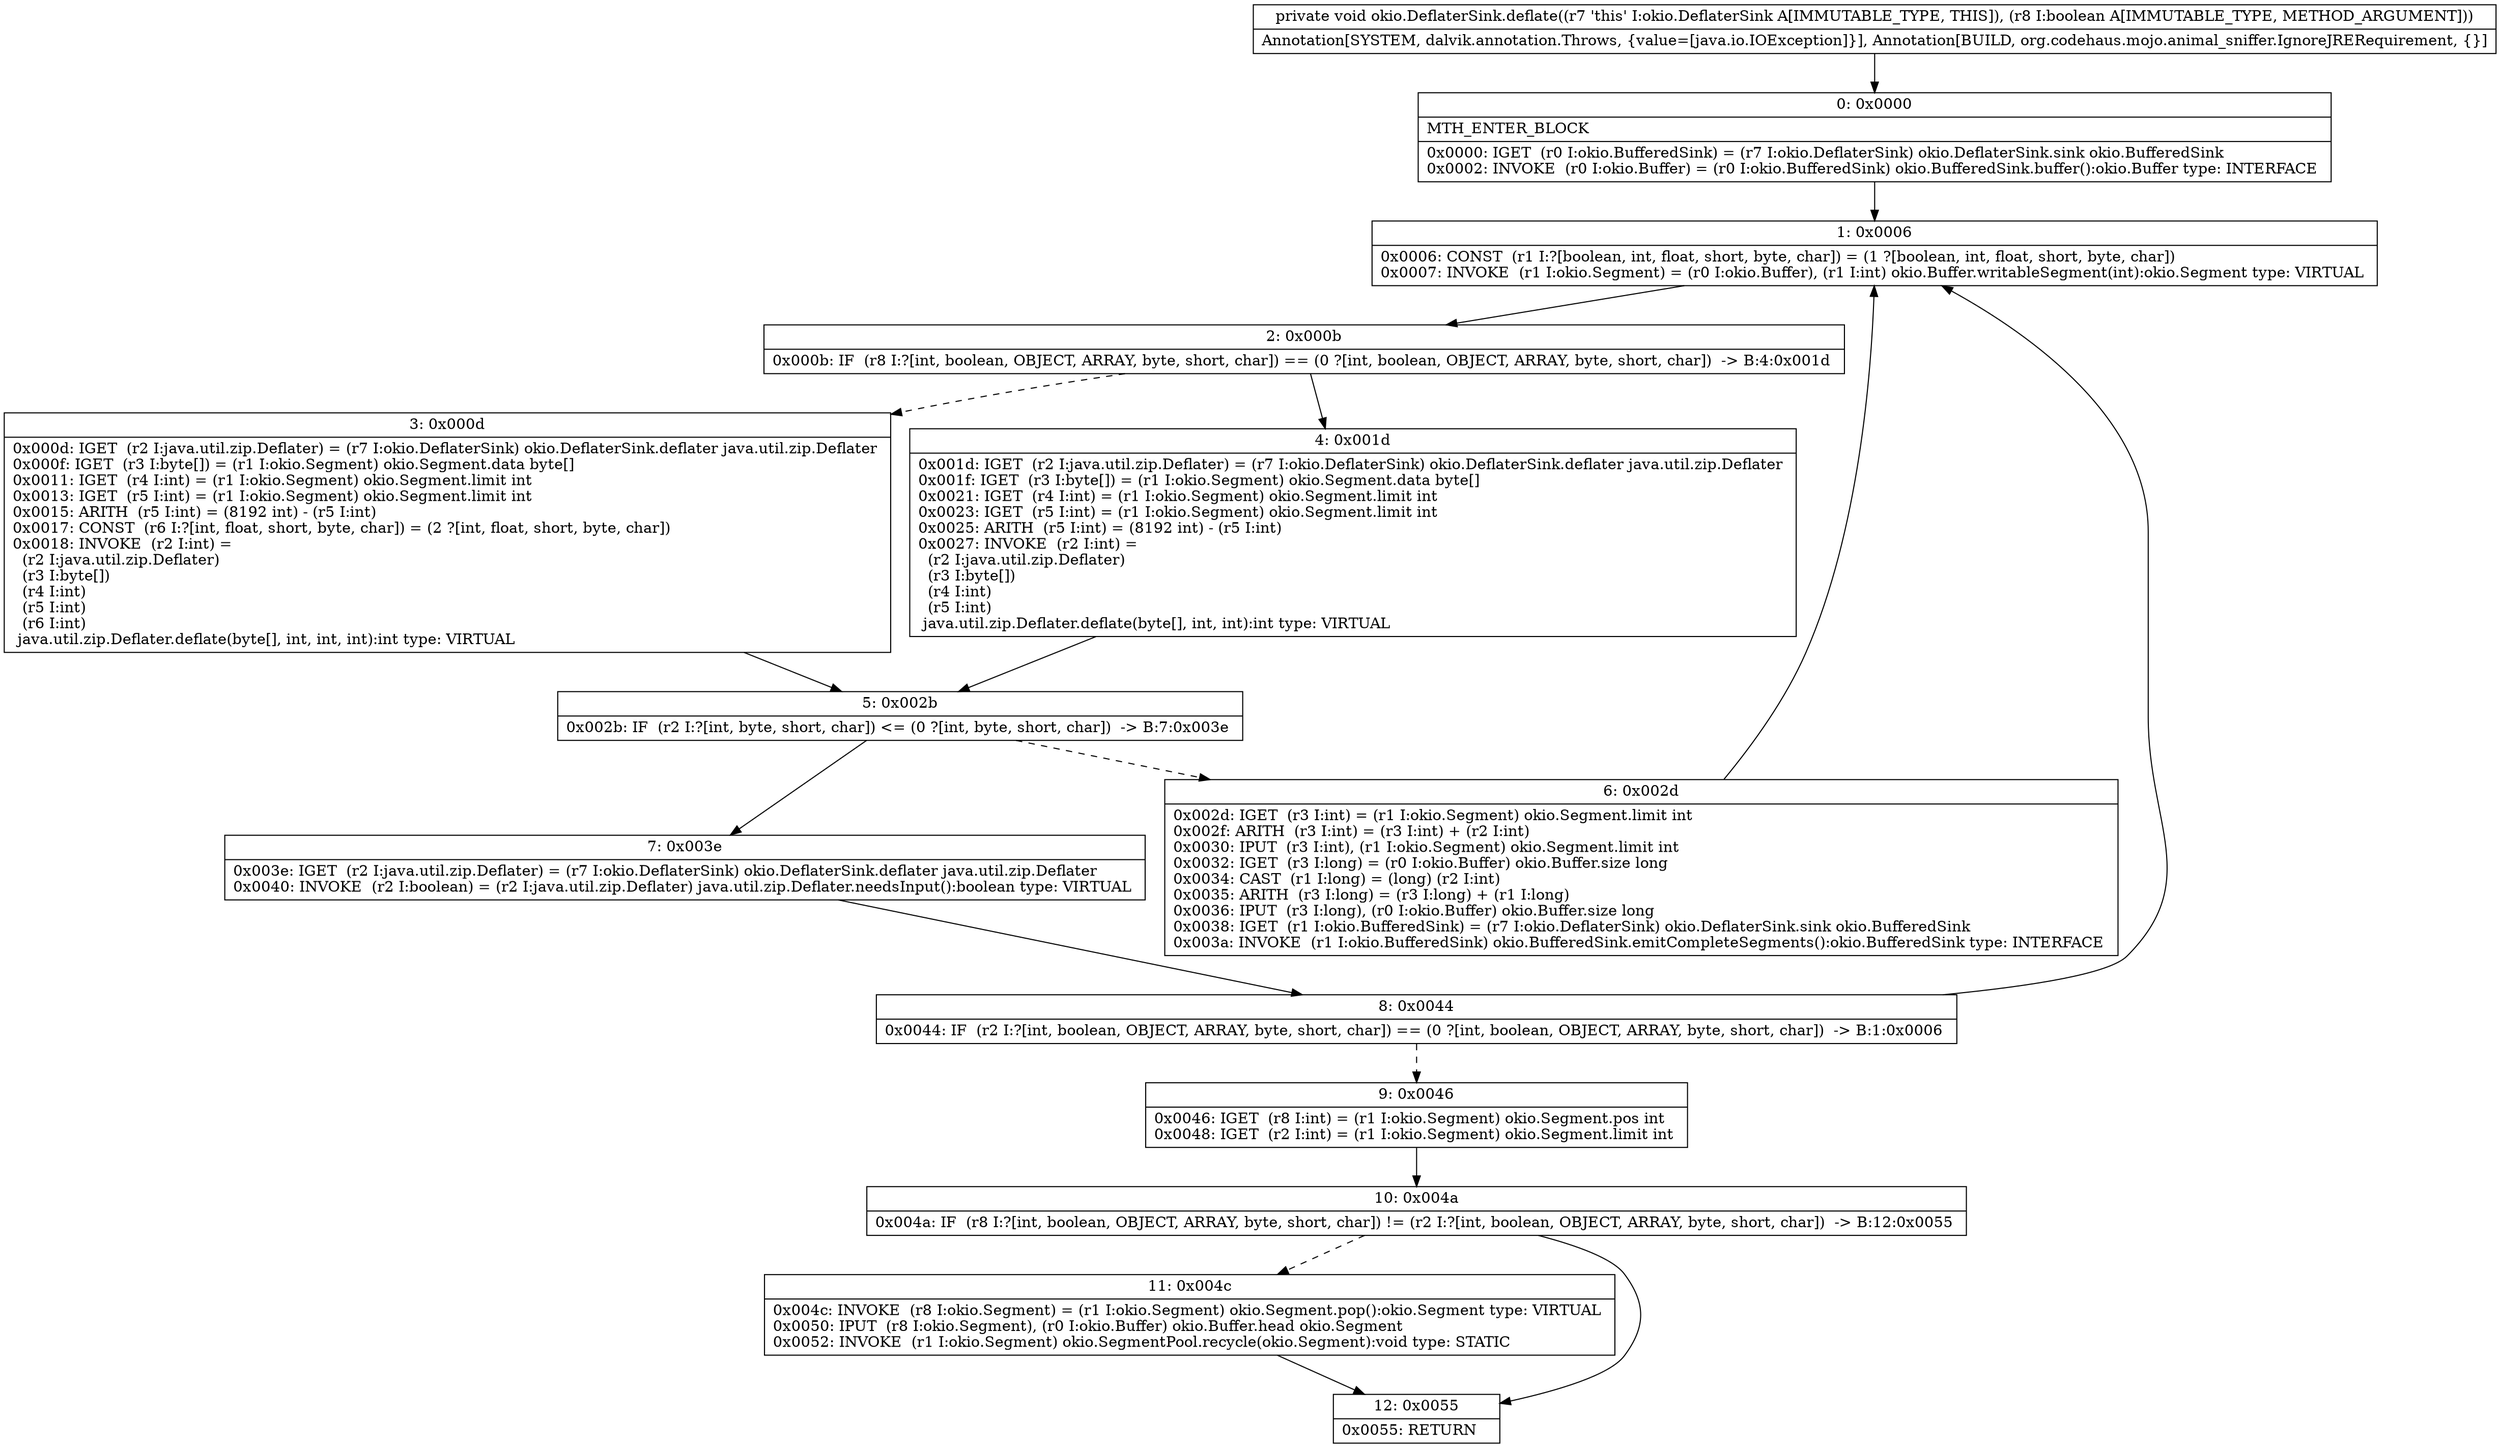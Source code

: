 digraph "CFG forokio.DeflaterSink.deflate(Z)V" {
Node_0 [shape=record,label="{0\:\ 0x0000|MTH_ENTER_BLOCK\l|0x0000: IGET  (r0 I:okio.BufferedSink) = (r7 I:okio.DeflaterSink) okio.DeflaterSink.sink okio.BufferedSink \l0x0002: INVOKE  (r0 I:okio.Buffer) = (r0 I:okio.BufferedSink) okio.BufferedSink.buffer():okio.Buffer type: INTERFACE \l}"];
Node_1 [shape=record,label="{1\:\ 0x0006|0x0006: CONST  (r1 I:?[boolean, int, float, short, byte, char]) = (1 ?[boolean, int, float, short, byte, char]) \l0x0007: INVOKE  (r1 I:okio.Segment) = (r0 I:okio.Buffer), (r1 I:int) okio.Buffer.writableSegment(int):okio.Segment type: VIRTUAL \l}"];
Node_2 [shape=record,label="{2\:\ 0x000b|0x000b: IF  (r8 I:?[int, boolean, OBJECT, ARRAY, byte, short, char]) == (0 ?[int, boolean, OBJECT, ARRAY, byte, short, char])  \-\> B:4:0x001d \l}"];
Node_3 [shape=record,label="{3\:\ 0x000d|0x000d: IGET  (r2 I:java.util.zip.Deflater) = (r7 I:okio.DeflaterSink) okio.DeflaterSink.deflater java.util.zip.Deflater \l0x000f: IGET  (r3 I:byte[]) = (r1 I:okio.Segment) okio.Segment.data byte[] \l0x0011: IGET  (r4 I:int) = (r1 I:okio.Segment) okio.Segment.limit int \l0x0013: IGET  (r5 I:int) = (r1 I:okio.Segment) okio.Segment.limit int \l0x0015: ARITH  (r5 I:int) = (8192 int) \- (r5 I:int) \l0x0017: CONST  (r6 I:?[int, float, short, byte, char]) = (2 ?[int, float, short, byte, char]) \l0x0018: INVOKE  (r2 I:int) = \l  (r2 I:java.util.zip.Deflater)\l  (r3 I:byte[])\l  (r4 I:int)\l  (r5 I:int)\l  (r6 I:int)\l java.util.zip.Deflater.deflate(byte[], int, int, int):int type: VIRTUAL \l}"];
Node_4 [shape=record,label="{4\:\ 0x001d|0x001d: IGET  (r2 I:java.util.zip.Deflater) = (r7 I:okio.DeflaterSink) okio.DeflaterSink.deflater java.util.zip.Deflater \l0x001f: IGET  (r3 I:byte[]) = (r1 I:okio.Segment) okio.Segment.data byte[] \l0x0021: IGET  (r4 I:int) = (r1 I:okio.Segment) okio.Segment.limit int \l0x0023: IGET  (r5 I:int) = (r1 I:okio.Segment) okio.Segment.limit int \l0x0025: ARITH  (r5 I:int) = (8192 int) \- (r5 I:int) \l0x0027: INVOKE  (r2 I:int) = \l  (r2 I:java.util.zip.Deflater)\l  (r3 I:byte[])\l  (r4 I:int)\l  (r5 I:int)\l java.util.zip.Deflater.deflate(byte[], int, int):int type: VIRTUAL \l}"];
Node_5 [shape=record,label="{5\:\ 0x002b|0x002b: IF  (r2 I:?[int, byte, short, char]) \<= (0 ?[int, byte, short, char])  \-\> B:7:0x003e \l}"];
Node_6 [shape=record,label="{6\:\ 0x002d|0x002d: IGET  (r3 I:int) = (r1 I:okio.Segment) okio.Segment.limit int \l0x002f: ARITH  (r3 I:int) = (r3 I:int) + (r2 I:int) \l0x0030: IPUT  (r3 I:int), (r1 I:okio.Segment) okio.Segment.limit int \l0x0032: IGET  (r3 I:long) = (r0 I:okio.Buffer) okio.Buffer.size long \l0x0034: CAST  (r1 I:long) = (long) (r2 I:int) \l0x0035: ARITH  (r3 I:long) = (r3 I:long) + (r1 I:long) \l0x0036: IPUT  (r3 I:long), (r0 I:okio.Buffer) okio.Buffer.size long \l0x0038: IGET  (r1 I:okio.BufferedSink) = (r7 I:okio.DeflaterSink) okio.DeflaterSink.sink okio.BufferedSink \l0x003a: INVOKE  (r1 I:okio.BufferedSink) okio.BufferedSink.emitCompleteSegments():okio.BufferedSink type: INTERFACE \l}"];
Node_7 [shape=record,label="{7\:\ 0x003e|0x003e: IGET  (r2 I:java.util.zip.Deflater) = (r7 I:okio.DeflaterSink) okio.DeflaterSink.deflater java.util.zip.Deflater \l0x0040: INVOKE  (r2 I:boolean) = (r2 I:java.util.zip.Deflater) java.util.zip.Deflater.needsInput():boolean type: VIRTUAL \l}"];
Node_8 [shape=record,label="{8\:\ 0x0044|0x0044: IF  (r2 I:?[int, boolean, OBJECT, ARRAY, byte, short, char]) == (0 ?[int, boolean, OBJECT, ARRAY, byte, short, char])  \-\> B:1:0x0006 \l}"];
Node_9 [shape=record,label="{9\:\ 0x0046|0x0046: IGET  (r8 I:int) = (r1 I:okio.Segment) okio.Segment.pos int \l0x0048: IGET  (r2 I:int) = (r1 I:okio.Segment) okio.Segment.limit int \l}"];
Node_10 [shape=record,label="{10\:\ 0x004a|0x004a: IF  (r8 I:?[int, boolean, OBJECT, ARRAY, byte, short, char]) != (r2 I:?[int, boolean, OBJECT, ARRAY, byte, short, char])  \-\> B:12:0x0055 \l}"];
Node_11 [shape=record,label="{11\:\ 0x004c|0x004c: INVOKE  (r8 I:okio.Segment) = (r1 I:okio.Segment) okio.Segment.pop():okio.Segment type: VIRTUAL \l0x0050: IPUT  (r8 I:okio.Segment), (r0 I:okio.Buffer) okio.Buffer.head okio.Segment \l0x0052: INVOKE  (r1 I:okio.Segment) okio.SegmentPool.recycle(okio.Segment):void type: STATIC \l}"];
Node_12 [shape=record,label="{12\:\ 0x0055|0x0055: RETURN   \l}"];
MethodNode[shape=record,label="{private void okio.DeflaterSink.deflate((r7 'this' I:okio.DeflaterSink A[IMMUTABLE_TYPE, THIS]), (r8 I:boolean A[IMMUTABLE_TYPE, METHOD_ARGUMENT]))  | Annotation[SYSTEM, dalvik.annotation.Throws, \{value=[java.io.IOException]\}], Annotation[BUILD, org.codehaus.mojo.animal_sniffer.IgnoreJRERequirement, \{\}]\l}"];
MethodNode -> Node_0;
Node_0 -> Node_1;
Node_1 -> Node_2;
Node_2 -> Node_3[style=dashed];
Node_2 -> Node_4;
Node_3 -> Node_5;
Node_4 -> Node_5;
Node_5 -> Node_6[style=dashed];
Node_5 -> Node_7;
Node_6 -> Node_1;
Node_7 -> Node_8;
Node_8 -> Node_1;
Node_8 -> Node_9[style=dashed];
Node_9 -> Node_10;
Node_10 -> Node_11[style=dashed];
Node_10 -> Node_12;
Node_11 -> Node_12;
}

